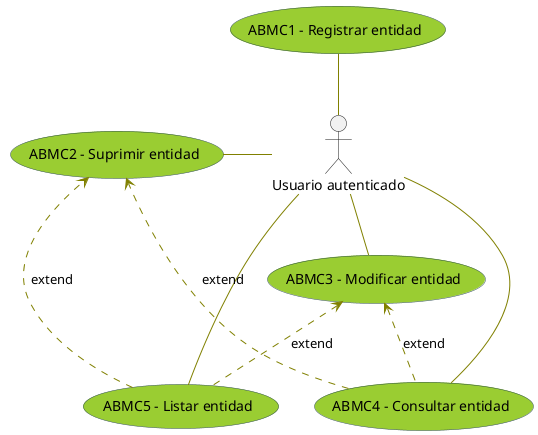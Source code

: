 @startuml

skinparam usecase {
Backgroundcolor YellowGreen
Bordercolor DarkSlateGrey

ArrowColor Olive
}

/'CASOS DE USO'/
(ABMC1 - Registrar entidad) as ABMC1
(ABMC2 - Suprimir entidad) as ABMC2
(ABMC3 - Modificar entidad) as ABMC3
(ABMC4 - Consultar entidad) as ABMC4
(ABMC5 - Listar entidad) as ABMC5

/'ACTORES'/
:Usuario autenticado: as Act1

/'RELACIONES'/
Act1 -up- ABMC1
Act1 -l- ABMC2
Act1 -- ABMC3
Act1 -r- ABMC4
Act1 -- ABMC5

ABMC4 ..> ABMC2 : extend
ABMC3 <.. ABMC4 : extend
ABMC5 ..> ABMC2 : extend
ABMC3 <.. ABMC5 : extend

@enduml
